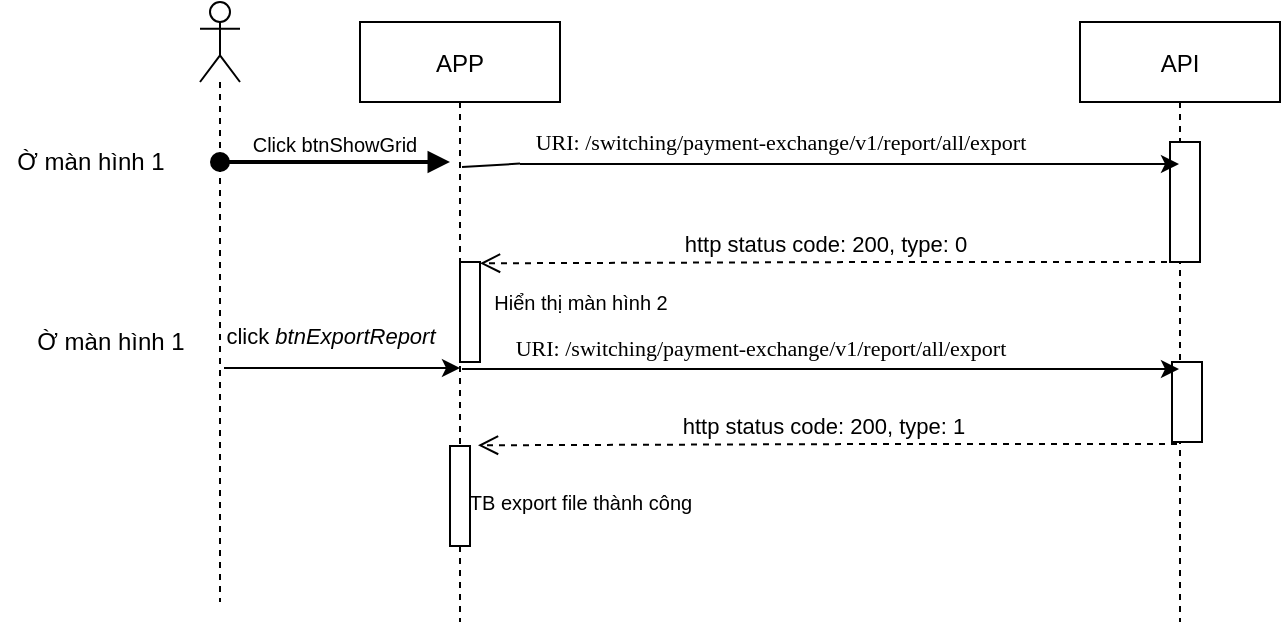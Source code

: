 <mxfile version="18.0.6" type="github" pages="3">
  <diagram id="kgpKYQtTHZ0yAKxKKP6v" name="báo cáo tổng hợp">
    <mxGraphModel dx="868" dy="450" grid="1" gridSize="10" guides="1" tooltips="1" connect="1" arrows="1" fold="1" page="1" pageScale="1" pageWidth="850" pageHeight="1100" math="0" shadow="0">
      <root>
        <mxCell id="0" />
        <mxCell id="1" parent="0" />
        <mxCell id="3nuBFxr9cyL0pnOWT2aG-1" value="APP" style="shape=umlLifeline;perimeter=lifelinePerimeter;container=1;collapsible=0;recursiveResize=0;rounded=0;shadow=0;strokeWidth=1;" parent="1" vertex="1">
          <mxGeometry x="290" y="90" width="100" height="300" as="geometry" />
        </mxCell>
        <mxCell id="3nuBFxr9cyL0pnOWT2aG-4" value="" style="points=[];perimeter=orthogonalPerimeter;rounded=0;shadow=0;strokeWidth=1;" parent="3nuBFxr9cyL0pnOWT2aG-1" vertex="1">
          <mxGeometry x="50" y="120" width="10" height="50" as="geometry" />
        </mxCell>
        <mxCell id="o7EJX53soIwEPVJFv9a2-25" value="" style="points=[];perimeter=orthogonalPerimeter;rounded=0;shadow=0;strokeWidth=1;" vertex="1" parent="3nuBFxr9cyL0pnOWT2aG-1">
          <mxGeometry x="45" y="212" width="10" height="50" as="geometry" />
        </mxCell>
        <mxCell id="3nuBFxr9cyL0pnOWT2aG-5" value="API" style="shape=umlLifeline;perimeter=lifelinePerimeter;container=1;collapsible=0;recursiveResize=0;rounded=0;shadow=0;strokeWidth=1;" parent="1" vertex="1">
          <mxGeometry x="650" y="90" width="100" height="300" as="geometry" />
        </mxCell>
        <mxCell id="3nuBFxr9cyL0pnOWT2aG-6" value="" style="points=[];perimeter=orthogonalPerimeter;rounded=0;shadow=0;strokeWidth=1;" parent="3nuBFxr9cyL0pnOWT2aG-5" vertex="1">
          <mxGeometry x="45" y="60" width="15" height="60" as="geometry" />
        </mxCell>
        <mxCell id="o7EJX53soIwEPVJFv9a2-16" value="" style="points=[];perimeter=orthogonalPerimeter;rounded=0;shadow=0;strokeWidth=1;" vertex="1" parent="3nuBFxr9cyL0pnOWT2aG-5">
          <mxGeometry x="46" y="170" width="15" height="40" as="geometry" />
        </mxCell>
        <mxCell id="o7EJX53soIwEPVJFv9a2-2" value="" style="shape=umlLifeline;participant=umlActor;perimeter=lifelinePerimeter;whiteSpace=wrap;html=1;container=1;collapsible=0;recursiveResize=0;verticalAlign=top;spacingTop=36;outlineConnect=0;" vertex="1" parent="1">
          <mxGeometry x="210" y="80" width="20" height="300" as="geometry" />
        </mxCell>
        <mxCell id="3nuBFxr9cyL0pnOWT2aG-3" value="Click btnShowGrid" style="verticalAlign=bottom;startArrow=oval;endArrow=block;startSize=8;shadow=0;strokeWidth=2;fontSize=10;" parent="1" edge="1" source="o7EJX53soIwEPVJFv9a2-2">
          <mxGeometry relative="1" as="geometry">
            <mxPoint x="275" y="160" as="sourcePoint" />
            <mxPoint x="335" y="160" as="targetPoint" />
            <Array as="points">
              <mxPoint x="280" y="160" />
            </Array>
          </mxGeometry>
        </mxCell>
        <mxCell id="o7EJX53soIwEPVJFv9a2-4" value="Ờ màn hình 1" style="text;html=1;align=center;verticalAlign=middle;resizable=0;points=[];autosize=1;strokeColor=none;fillColor=none;" vertex="1" parent="1">
          <mxGeometry x="110" y="150" width="90" height="20" as="geometry" />
        </mxCell>
        <mxCell id="3nuBFxr9cyL0pnOWT2aG-10" value="http status code: 200, type: 0 " style="verticalAlign=bottom;endArrow=open;dashed=1;endSize=8;shadow=0;strokeWidth=1;entryX=1;entryY=0.013;entryDx=0;entryDy=0;entryPerimeter=0;" parent="1" source="3nuBFxr9cyL0pnOWT2aG-5" target="3nuBFxr9cyL0pnOWT2aG-4" edge="1">
          <mxGeometry relative="1" as="geometry">
            <mxPoint x="410" y="267" as="targetPoint" />
            <Array as="points">
              <mxPoint x="550" y="210" />
            </Array>
          </mxGeometry>
        </mxCell>
        <mxCell id="o7EJX53soIwEPVJFv9a2-7" value="&lt;font style=&quot;font-size: 10px;&quot;&gt;Hiển thị màn hình 2&lt;/font&gt;" style="text;html=1;align=center;verticalAlign=middle;resizable=0;points=[];autosize=1;strokeColor=none;fillColor=none;" vertex="1" parent="1">
          <mxGeometry x="350" y="220" width="100" height="20" as="geometry" />
        </mxCell>
        <mxCell id="o7EJX53soIwEPVJFv9a2-10" value="&lt;font style=&quot;font-size: 11px;&quot;&gt;click&amp;nbsp;&lt;i&gt;&lt;span style=&quot;line-height: 115%; font-family: Arial, sans-serif;&quot;&gt;btnExportReport&lt;/span&gt;&lt;/i&gt;&lt;/font&gt;" style="text;html=1;align=center;verticalAlign=middle;resizable=0;points=[];autosize=1;strokeColor=none;fillColor=none;fontSize=10;" vertex="1" parent="1">
          <mxGeometry x="215" y="237" width="120" height="20" as="geometry" />
        </mxCell>
        <mxCell id="o7EJX53soIwEPVJFv9a2-14" value="" style="endArrow=classic;html=1;rounded=0;fontSize=10;exitX=0;exitY=1.05;exitDx=0;exitDy=0;exitPerimeter=0;" edge="1" parent="1">
          <mxGeometry width="50" height="50" relative="1" as="geometry">
            <mxPoint x="222" y="263" as="sourcePoint" />
            <mxPoint x="340" y="263" as="targetPoint" />
          </mxGeometry>
        </mxCell>
        <mxCell id="o7EJX53soIwEPVJFv9a2-17" value="Ờ màn hình 1" style="text;html=1;align=center;verticalAlign=middle;resizable=0;points=[];autosize=1;strokeColor=none;fillColor=none;" vertex="1" parent="1">
          <mxGeometry x="120" y="240" width="90" height="20" as="geometry" />
        </mxCell>
        <mxCell id="o7EJX53soIwEPVJFv9a2-18" value="" style="endArrow=classic;html=1;rounded=0;fontSize=10;exitX=0;exitY=1.05;exitDx=0;exitDy=0;exitPerimeter=0;startArrow=none;" edge="1" parent="1" source="o7EJX53soIwEPVJFv9a2-21" target="3nuBFxr9cyL0pnOWT2aG-5">
          <mxGeometry width="50" height="50" relative="1" as="geometry">
            <mxPoint x="341" y="159.5" as="sourcePoint" />
            <mxPoint x="459" y="159.5" as="targetPoint" />
          </mxGeometry>
        </mxCell>
        <mxCell id="o7EJX53soIwEPVJFv9a2-19" value="" style="endArrow=classic;html=1;rounded=0;fontSize=10;exitX=0;exitY=1.05;exitDx=0;exitDy=0;exitPerimeter=0;" edge="1" parent="1">
          <mxGeometry width="50" height="50" relative="1" as="geometry">
            <mxPoint x="341" y="263.5" as="sourcePoint" />
            <mxPoint x="699.5" y="263.5" as="targetPoint" />
          </mxGeometry>
        </mxCell>
        <mxCell id="o7EJX53soIwEPVJFv9a2-20" value="&lt;span style=&quot;font-family: &amp;quot;Times New Roman&amp;quot;, serif;&quot;&gt;&lt;font style=&quot;font-size: 11px;&quot;&gt;URI: /switching/payment-exchange/v1/report/all/export&lt;/font&gt;&lt;/span&gt;" style="text;html=1;align=center;verticalAlign=middle;resizable=0;points=[];autosize=1;strokeColor=none;fillColor=none;fontSize=10;" vertex="1" parent="1">
          <mxGeometry x="360" y="243" width="260" height="20" as="geometry" />
        </mxCell>
        <mxCell id="o7EJX53soIwEPVJFv9a2-21" value="&lt;span style=&quot;font-family: &amp;quot;Times New Roman&amp;quot;, serif;&quot;&gt;&lt;font style=&quot;font-size: 11px;&quot;&gt;URI: /switching/payment-exchange/v1/report/all/export&lt;/font&gt;&lt;/span&gt;" style="text;html=1;align=center;verticalAlign=middle;resizable=0;points=[];autosize=1;strokeColor=none;fillColor=none;fontSize=10;" vertex="1" parent="1">
          <mxGeometry x="370" y="140" width="260" height="20" as="geometry" />
        </mxCell>
        <mxCell id="o7EJX53soIwEPVJFv9a2-22" value="" style="endArrow=none;html=1;rounded=0;fontSize=10;exitX=0;exitY=1.05;exitDx=0;exitDy=0;exitPerimeter=0;" edge="1" parent="1">
          <mxGeometry width="50" height="50" relative="1" as="geometry">
            <mxPoint x="341" y="162.5" as="sourcePoint" />
            <mxPoint x="370" y="160.767" as="targetPoint" />
          </mxGeometry>
        </mxCell>
        <mxCell id="o7EJX53soIwEPVJFv9a2-23" value="http status code: 200, type: 1 " style="verticalAlign=bottom;endArrow=open;dashed=1;endSize=8;shadow=0;strokeWidth=1;entryX=1;entryY=0.013;entryDx=0;entryDy=0;entryPerimeter=0;" edge="1" parent="1">
          <mxGeometry relative="1" as="geometry">
            <mxPoint x="349" y="301.65" as="targetPoint" />
            <mxPoint x="698.5" y="301" as="sourcePoint" />
            <Array as="points">
              <mxPoint x="549" y="301" />
            </Array>
          </mxGeometry>
        </mxCell>
        <mxCell id="o7EJX53soIwEPVJFv9a2-26" value="&lt;span style=&quot;font-size: 10px;&quot;&gt;TB export file thành công&lt;/span&gt;" style="text;html=1;align=center;verticalAlign=middle;resizable=0;points=[];autosize=1;strokeColor=none;fillColor=none;" vertex="1" parent="1">
          <mxGeometry x="335" y="320" width="130" height="20" as="geometry" />
        </mxCell>
      </root>
    </mxGraphModel>
  </diagram>
  <diagram name="Copy of Page-1" id="rThtkuItFWvPmFTYsArK">
    <mxGraphModel dx="1021" dy="529" grid="1" gridSize="10" guides="1" tooltips="1" connect="1" arrows="1" fold="1" page="1" pageScale="1" pageWidth="850" pageHeight="1100" math="0" shadow="0">
      <root>
        <mxCell id="5rWed0gyWzJTtdcCPDwX-0" />
        <mxCell id="5rWed0gyWzJTtdcCPDwX-1" parent="5rWed0gyWzJTtdcCPDwX-0" />
        <mxCell id="5rWed0gyWzJTtdcCPDwX-2" value="APP" style="shape=umlLifeline;perimeter=lifelinePerimeter;container=1;collapsible=0;recursiveResize=0;rounded=0;shadow=0;strokeWidth=1;" vertex="1" parent="5rWed0gyWzJTtdcCPDwX-1">
          <mxGeometry x="290" y="91" width="100" height="549" as="geometry" />
        </mxCell>
        <mxCell id="5rWed0gyWzJTtdcCPDwX-3" value="" style="points=[];perimeter=orthogonalPerimeter;rounded=0;shadow=0;strokeWidth=1;" vertex="1" parent="5rWed0gyWzJTtdcCPDwX-2">
          <mxGeometry x="48" y="120" width="10" height="50" as="geometry" />
        </mxCell>
        <mxCell id="5rWed0gyWzJTtdcCPDwX-4" value="" style="points=[];perimeter=orthogonalPerimeter;rounded=0;shadow=0;strokeWidth=1;" vertex="1" parent="5rWed0gyWzJTtdcCPDwX-2">
          <mxGeometry x="45" y="318" width="10" height="58" as="geometry" />
        </mxCell>
        <mxCell id="-F1qOcbA_rAxNwIiu7Zt-2" value="" style="endArrow=classic;html=1;rounded=0;fontSize=10;exitX=0;exitY=1.05;exitDx=0;exitDy=0;exitPerimeter=0;" edge="1" parent="5rWed0gyWzJTtdcCPDwX-2">
          <mxGeometry width="50" height="50" relative="1" as="geometry">
            <mxPoint x="-63" y="376" as="sourcePoint" />
            <mxPoint x="55" y="376" as="targetPoint" />
          </mxGeometry>
        </mxCell>
        <mxCell id="-F1qOcbA_rAxNwIiu7Zt-9" value="" style="points=[];perimeter=orthogonalPerimeter;rounded=0;shadow=0;strokeWidth=1;" vertex="1" parent="5rWed0gyWzJTtdcCPDwX-2">
          <mxGeometry x="44" y="309" width="10" height="58" as="geometry" />
        </mxCell>
        <mxCell id="v8axJvBSqT4paFfsL6xl-2" value="" style="endArrow=classic;html=1;rounded=0;fontSize=10;exitX=0;exitY=1.05;exitDx=0;exitDy=0;exitPerimeter=0;" edge="1" parent="5rWed0gyWzJTtdcCPDwX-2">
          <mxGeometry width="50" height="50" relative="1" as="geometry">
            <mxPoint x="-70" y="170" as="sourcePoint" />
            <mxPoint x="48" y="170" as="targetPoint" />
          </mxGeometry>
        </mxCell>
        <mxCell id="0VlKXRmj58iiPKbOyhR_-0" value="" style="points=[];perimeter=orthogonalPerimeter;rounded=0;shadow=0;strokeWidth=1;" vertex="1" parent="5rWed0gyWzJTtdcCPDwX-2">
          <mxGeometry x="47" y="222" width="10" height="58" as="geometry" />
        </mxCell>
        <mxCell id="0VlKXRmj58iiPKbOyhR_-1" value="" style="points=[];perimeter=orthogonalPerimeter;rounded=0;shadow=0;strokeWidth=1;" vertex="1" parent="5rWed0gyWzJTtdcCPDwX-2">
          <mxGeometry x="46" y="407" width="10" height="58" as="geometry" />
        </mxCell>
        <mxCell id="5rWed0gyWzJTtdcCPDwX-5" value="API" style="shape=umlLifeline;perimeter=lifelinePerimeter;container=1;collapsible=0;recursiveResize=0;rounded=0;shadow=0;strokeWidth=1;" vertex="1" parent="5rWed0gyWzJTtdcCPDwX-1">
          <mxGeometry x="650" y="90" width="100" height="540" as="geometry" />
        </mxCell>
        <mxCell id="5rWed0gyWzJTtdcCPDwX-6" value="" style="points=[];perimeter=orthogonalPerimeter;rounded=0;shadow=0;strokeWidth=1;" vertex="1" parent="5rWed0gyWzJTtdcCPDwX-5">
          <mxGeometry x="45" y="60" width="15" height="60" as="geometry" />
        </mxCell>
        <mxCell id="5rWed0gyWzJTtdcCPDwX-7" value="" style="points=[];perimeter=orthogonalPerimeter;rounded=0;shadow=0;strokeWidth=1;" vertex="1" parent="5rWed0gyWzJTtdcCPDwX-5">
          <mxGeometry x="46" y="276" width="15" height="40" as="geometry" />
        </mxCell>
        <mxCell id="-F1qOcbA_rAxNwIiu7Zt-7" value="" style="points=[];perimeter=orthogonalPerimeter;rounded=0;shadow=0;strokeWidth=1;" vertex="1" parent="5rWed0gyWzJTtdcCPDwX-5">
          <mxGeometry x="45" y="376" width="15" height="40" as="geometry" />
        </mxCell>
        <mxCell id="v8axJvBSqT4paFfsL6xl-4" value="" style="points=[];perimeter=orthogonalPerimeter;rounded=0;shadow=0;strokeWidth=1;" vertex="1" parent="5rWed0gyWzJTtdcCPDwX-5">
          <mxGeometry x="45" y="158" width="15" height="60" as="geometry" />
        </mxCell>
        <mxCell id="5rWed0gyWzJTtdcCPDwX-8" value="" style="shape=umlLifeline;participant=umlActor;perimeter=lifelinePerimeter;whiteSpace=wrap;html=1;container=1;collapsible=0;recursiveResize=0;verticalAlign=top;spacingTop=36;outlineConnect=0;" vertex="1" parent="5rWed0gyWzJTtdcCPDwX-1">
          <mxGeometry x="210" y="80" width="20" height="550" as="geometry" />
        </mxCell>
        <mxCell id="5rWed0gyWzJTtdcCPDwX-9" value="Click btnUploadFile" style="verticalAlign=bottom;startArrow=oval;endArrow=block;startSize=8;shadow=0;strokeWidth=1;" edge="1" parent="5rWed0gyWzJTtdcCPDwX-1" source="5rWed0gyWzJTtdcCPDwX-8">
          <mxGeometry relative="1" as="geometry">
            <mxPoint x="275" y="160" as="sourcePoint" />
            <mxPoint x="335" y="160" as="targetPoint" />
            <Array as="points">
              <mxPoint x="280" y="160" />
            </Array>
          </mxGeometry>
        </mxCell>
        <mxCell id="5rWed0gyWzJTtdcCPDwX-10" value="Ờ màn hình 1" style="text;html=1;align=center;verticalAlign=middle;resizable=0;points=[];autosize=1;strokeColor=none;fillColor=none;" vertex="1" parent="5rWed0gyWzJTtdcCPDwX-1">
          <mxGeometry x="110" y="150" width="90" height="20" as="geometry" />
        </mxCell>
        <mxCell id="5rWed0gyWzJTtdcCPDwX-11" value="http status code: 200 " style="verticalAlign=bottom;endArrow=open;dashed=1;endSize=8;shadow=0;strokeWidth=1;entryX=1;entryY=0.013;entryDx=0;entryDy=0;entryPerimeter=0;" edge="1" parent="5rWed0gyWzJTtdcCPDwX-1" source="5rWed0gyWzJTtdcCPDwX-5" target="5rWed0gyWzJTtdcCPDwX-3">
          <mxGeometry relative="1" as="geometry">
            <mxPoint x="410" y="267" as="targetPoint" />
            <Array as="points">
              <mxPoint x="550" y="210" />
            </Array>
          </mxGeometry>
        </mxCell>
        <mxCell id="5rWed0gyWzJTtdcCPDwX-12" value="&lt;font style=&quot;font-size: 10px;&quot;&gt;TB KQ upload thành công&lt;/font&gt;" style="text;html=1;align=center;verticalAlign=middle;resizable=0;points=[];autosize=1;strokeColor=none;fillColor=none;" vertex="1" parent="5rWed0gyWzJTtdcCPDwX-1">
          <mxGeometry x="346" y="230" width="130" height="20" as="geometry" />
        </mxCell>
        <mxCell id="5rWed0gyWzJTtdcCPDwX-13" value="click btnExportFile" style="text;html=1;align=center;verticalAlign=middle;resizable=0;points=[];autosize=1;strokeColor=none;fillColor=none;fontSize=10;" vertex="1" parent="5rWed0gyWzJTtdcCPDwX-1">
          <mxGeometry x="222" y="339" width="100" height="20" as="geometry" />
        </mxCell>
        <mxCell id="5rWed0gyWzJTtdcCPDwX-14" value="" style="endArrow=classic;html=1;rounded=0;fontSize=10;exitX=0;exitY=1.05;exitDx=0;exitDy=0;exitPerimeter=0;" edge="1" parent="5rWed0gyWzJTtdcCPDwX-1">
          <mxGeometry width="50" height="50" relative="1" as="geometry">
            <mxPoint x="222" y="369" as="sourcePoint" />
            <mxPoint x="340" y="369" as="targetPoint" />
          </mxGeometry>
        </mxCell>
        <mxCell id="5rWed0gyWzJTtdcCPDwX-15" value="Ờ màn hình 1" style="text;html=1;align=center;verticalAlign=middle;resizable=0;points=[];autosize=1;strokeColor=none;fillColor=none;" vertex="1" parent="5rWed0gyWzJTtdcCPDwX-1">
          <mxGeometry x="120" y="346" width="90" height="20" as="geometry" />
        </mxCell>
        <mxCell id="5rWed0gyWzJTtdcCPDwX-16" value="" style="endArrow=classic;html=1;rounded=0;fontSize=10;exitX=0;exitY=1.05;exitDx=0;exitDy=0;exitPerimeter=0;startArrow=none;" edge="1" parent="5rWed0gyWzJTtdcCPDwX-1" source="5rWed0gyWzJTtdcCPDwX-19" target="5rWed0gyWzJTtdcCPDwX-5">
          <mxGeometry width="50" height="50" relative="1" as="geometry">
            <mxPoint x="341" y="159.5" as="sourcePoint" />
            <mxPoint x="459" y="159.5" as="targetPoint" />
          </mxGeometry>
        </mxCell>
        <mxCell id="5rWed0gyWzJTtdcCPDwX-17" value="" style="endArrow=classic;html=1;rounded=0;fontSize=10;exitX=0;exitY=1.05;exitDx=0;exitDy=0;exitPerimeter=0;" edge="1" parent="5rWed0gyWzJTtdcCPDwX-1">
          <mxGeometry width="50" height="50" relative="1" as="geometry">
            <mxPoint x="341" y="369.5" as="sourcePoint" />
            <mxPoint x="699.5" y="369.5" as="targetPoint" />
          </mxGeometry>
        </mxCell>
        <mxCell id="5rWed0gyWzJTtdcCPDwX-18" value="&lt;font style=&quot;font-size: 12px;&quot;&gt;&lt;span style=&quot;font-family: &amp;quot;Times New Roman&amp;quot;, serif;&quot;&gt;&lt;font style=&quot;font-size: 12px;&quot;&gt;URI:&amp;nbsp;&lt;/font&gt;&lt;/span&gt;&lt;span style=&quot;font-family: &amp;quot;Times New Roman&amp;quot;, serif;&quot;&gt;/switching/payment-exchange/v1/report/export&lt;/span&gt;&lt;/font&gt;" style="text;html=1;align=center;verticalAlign=middle;resizable=0;points=[];autosize=1;strokeColor=none;fillColor=none;fontSize=10;" vertex="1" parent="5rWed0gyWzJTtdcCPDwX-1">
          <mxGeometry x="362" y="349" width="270" height="20" as="geometry" />
        </mxCell>
        <mxCell id="5rWed0gyWzJTtdcCPDwX-19" value="&lt;font style=&quot;font-size: 12px;&quot;&gt;&lt;span style=&quot;font-family: &amp;quot;Times New Roman&amp;quot;, serif;&quot;&gt;&lt;font style=&quot;font-size: 12px;&quot;&gt;URI:&amp;nbsp;&lt;/font&gt;&lt;/span&gt;&lt;span style=&quot;font-family: &amp;quot;Times New Roman&amp;quot;, serif;&quot;&gt;/switching/payment-exchange/v1/report/upload&lt;/span&gt;&lt;/font&gt;" style="text;html=1;align=center;verticalAlign=middle;resizable=0;points=[];autosize=1;strokeColor=none;fillColor=none;fontSize=10;" vertex="1" parent="5rWed0gyWzJTtdcCPDwX-1">
          <mxGeometry x="369" y="140" width="270" height="20" as="geometry" />
        </mxCell>
        <mxCell id="5rWed0gyWzJTtdcCPDwX-20" value="" style="endArrow=none;html=1;rounded=0;fontSize=10;exitX=0;exitY=1.05;exitDx=0;exitDy=0;exitPerimeter=0;" edge="1" parent="5rWed0gyWzJTtdcCPDwX-1">
          <mxGeometry width="50" height="50" relative="1" as="geometry">
            <mxPoint x="341" y="162.5" as="sourcePoint" />
            <mxPoint x="370" y="160.767" as="targetPoint" />
          </mxGeometry>
        </mxCell>
        <mxCell id="5rWed0gyWzJTtdcCPDwX-21" value="http status code: 200, type:0" style="verticalAlign=bottom;endArrow=open;dashed=1;endSize=8;shadow=0;strokeWidth=1;entryX=0.5;entryY=0.536;entryDx=0;entryDy=0;entryPerimeter=0;" edge="1" parent="5rWed0gyWzJTtdcCPDwX-1">
          <mxGeometry relative="1" as="geometry">
            <mxPoint x="340" y="406.04" as="targetPoint" />
            <mxPoint x="698.5" y="407" as="sourcePoint" />
            <Array as="points">
              <mxPoint x="549" y="407" />
            </Array>
          </mxGeometry>
        </mxCell>
        <mxCell id="5rWed0gyWzJTtdcCPDwX-22" value="&lt;span style=&quot;font-size: 10px;&quot;&gt;Hiển thị thông báo export thành công&lt;/span&gt;" style="text;html=1;align=center;verticalAlign=middle;resizable=0;points=[];autosize=1;strokeColor=none;fillColor=none;" vertex="1" parent="5rWed0gyWzJTtdcCPDwX-1">
          <mxGeometry x="346" y="422" width="180" height="20" as="geometry" />
        </mxCell>
        <mxCell id="-F1qOcbA_rAxNwIiu7Zt-0" value="doCheckData" style="text;html=1;align=center;verticalAlign=middle;resizable=0;points=[];autosize=1;strokeColor=none;fillColor=none;fontSize=12;fontColor=#000000;" vertex="1" parent="5rWed0gyWzJTtdcCPDwX-1">
          <mxGeometry x="710" y="160" width="90" height="20" as="geometry" />
        </mxCell>
        <mxCell id="-F1qOcbA_rAxNwIiu7Zt-1" value="Ờ màn hình 1" style="text;html=1;align=center;verticalAlign=middle;resizable=0;points=[];autosize=1;strokeColor=none;fillColor=none;" vertex="1" parent="5rWed0gyWzJTtdcCPDwX-1">
          <mxGeometry x="120" y="486" width="90" height="20" as="geometry" />
        </mxCell>
        <mxCell id="-F1qOcbA_rAxNwIiu7Zt-4" value="&lt;font style=&quot;font-size: 12px;&quot;&gt;&lt;font style=&quot;font-size: 12px;&quot;&gt;&lt;span style=&quot;font-family: &amp;quot;Times New Roman&amp;quot;, serif;&quot;&gt;&lt;font style=&quot;font-size: 12px;&quot;&gt;URI:&amp;nbsp;&lt;/font&gt;&lt;/span&gt;&lt;/font&gt;&lt;span style=&quot;font-family: &amp;quot;Times New Roman&amp;quot;, serif;&quot;&gt;/switching/payment-exchange/v1/report/update&lt;/span&gt;&lt;/font&gt;" style="text;html=1;align=center;verticalAlign=middle;resizable=0;points=[];autosize=1;strokeColor=none;fillColor=none;fontSize=10;" vertex="1" parent="5rWed0gyWzJTtdcCPDwX-1">
          <mxGeometry x="354" y="449" width="270" height="20" as="geometry" />
        </mxCell>
        <mxCell id="-F1qOcbA_rAxNwIiu7Zt-5" value="" style="endArrow=classic;html=1;rounded=0;fontSize=10;exitX=0;exitY=1.05;exitDx=0;exitDy=0;exitPerimeter=0;" edge="1" parent="5rWed0gyWzJTtdcCPDwX-1">
          <mxGeometry width="50" height="50" relative="1" as="geometry">
            <mxPoint x="340" y="469" as="sourcePoint" />
            <mxPoint x="698.5" y="469" as="targetPoint" />
          </mxGeometry>
        </mxCell>
        <mxCell id="-F1qOcbA_rAxNwIiu7Zt-6" value="doRequestData" style="text;html=1;align=center;verticalAlign=middle;resizable=0;points=[];autosize=1;strokeColor=none;fillColor=none;fontSize=12;fontColor=#000000;" vertex="1" parent="5rWed0gyWzJTtdcCPDwX-1">
          <mxGeometry x="705" y="363" width="100" height="20" as="geometry" />
        </mxCell>
        <mxCell id="-F1qOcbA_rAxNwIiu7Zt-8" value="http status code: 200, HTCM: HTCM00000 " style="verticalAlign=bottom;endArrow=open;dashed=1;endSize=8;shadow=0;strokeWidth=1;entryX=0.49;entryY=0.792;entryDx=0;entryDy=0;entryPerimeter=0;" edge="1" parent="5rWed0gyWzJTtdcCPDwX-1">
          <mxGeometry relative="1" as="geometry">
            <mxPoint x="339" y="505.88" as="targetPoint" />
            <mxPoint x="699.5" y="506" as="sourcePoint" />
            <Array as="points">
              <mxPoint x="550" y="506" />
            </Array>
          </mxGeometry>
        </mxCell>
        <mxCell id="-F1qOcbA_rAxNwIiu7Zt-10" value="&lt;span style=&quot;color: rgb(0, 0, 0); font-family: Helvetica; font-size: 10px; font-style: normal; font-variant-ligatures: normal; font-variant-caps: normal; font-weight: 400; letter-spacing: normal; orphans: 2; text-align: center; text-indent: 0px; text-transform: none; widows: 2; word-spacing: 0px; -webkit-text-stroke-width: 0px; background-color: rgb(248, 249, 250); text-decoration-thickness: initial; text-decoration-style: initial; text-decoration-color: initial; float: none; display: inline !important;&quot;&gt;TB cập nhật thành công&lt;/span&gt;" style="text;whiteSpace=wrap;html=1;fontSize=12;fontColor=#000000;" vertex="1" parent="5rWed0gyWzJTtdcCPDwX-1">
          <mxGeometry x="350" y="526" width="190" height="30" as="geometry" />
        </mxCell>
        <mxCell id="v8axJvBSqT4paFfsL6xl-1" value="click btnShowDetail" style="text;html=1;align=center;verticalAlign=middle;resizable=0;points=[];autosize=1;strokeColor=none;fillColor=none;fontSize=10;" vertex="1" parent="5rWed0gyWzJTtdcCPDwX-1">
          <mxGeometry x="230" y="240" width="100" height="20" as="geometry" />
        </mxCell>
        <mxCell id="v8axJvBSqT4paFfsL6xl-3" value="" style="endArrow=classic;html=1;rounded=0;fontSize=10;exitX=1.1;exitY=0.96;exitDx=0;exitDy=0;exitPerimeter=0;startArrow=none;" edge="1" parent="5rWed0gyWzJTtdcCPDwX-1">
          <mxGeometry width="50" height="50" relative="1" as="geometry">
            <mxPoint x="349" y="261" as="sourcePoint" />
            <mxPoint x="690" y="261" as="targetPoint" />
            <Array as="points" />
          </mxGeometry>
        </mxCell>
        <mxCell id="v8axJvBSqT4paFfsL6xl-5" value="&lt;font style=&quot;font-size: 12px;&quot;&gt;&lt;font style=&quot;font-size: 12px;&quot;&gt;&lt;span style=&quot;font-family: &amp;quot;Times New Roman&amp;quot;, serif;&quot;&gt;&lt;font style=&quot;font-size: 12px;&quot;&gt;URI:&lt;/font&gt;&lt;/span&gt;&lt;/font&gt;&lt;span style=&quot;font-family: &amp;quot;Times New Roman&amp;quot;, serif;&quot;&gt;/switching/payment-exchange/v1/report/export&lt;/span&gt;&lt;/font&gt;" style="text;html=1;align=center;verticalAlign=middle;resizable=0;points=[];autosize=1;strokeColor=none;fillColor=none;fontSize=10;" vertex="1" parent="5rWed0gyWzJTtdcCPDwX-1">
          <mxGeometry x="374" y="245" width="260" height="20" as="geometry" />
        </mxCell>
        <mxCell id="v8axJvBSqT4paFfsL6xl-6" value="http status code: 200, type: 1 " style="verticalAlign=bottom;endArrow=open;dashed=1;endSize=8;shadow=0;strokeWidth=1;entryX=1;entryY=0.013;entryDx=0;entryDy=0;entryPerimeter=0;" edge="1" parent="5rWed0gyWzJTtdcCPDwX-1">
          <mxGeometry relative="1" as="geometry">
            <mxPoint x="340" y="306.65" as="targetPoint" />
            <mxPoint x="691.5" y="305" as="sourcePoint" />
            <Array as="points">
              <mxPoint x="542" y="305" />
            </Array>
          </mxGeometry>
        </mxCell>
        <mxCell id="v8axJvBSqT4paFfsL6xl-7" value="&lt;span style=&quot;font-size: 10px;&quot;&gt;Hiển thị màn hình 2&lt;/span&gt;" style="text;html=1;align=center;verticalAlign=middle;resizable=0;points=[];autosize=1;strokeColor=none;fillColor=none;" vertex="1" parent="5rWed0gyWzJTtdcCPDwX-1">
          <mxGeometry x="346" y="319" width="100" height="20" as="geometry" />
        </mxCell>
        <mxCell id="gNmXLG0FNEE6V6Abcg69-0" value="click btnUpdateStatus" style="text;html=1;align=center;verticalAlign=middle;resizable=0;points=[];autosize=1;strokeColor=none;fillColor=none;fontSize=10;" vertex="1" parent="5rWed0gyWzJTtdcCPDwX-1">
          <mxGeometry x="217" y="442" width="110" height="20" as="geometry" />
        </mxCell>
        <mxCell id="gNmXLG0FNEE6V6Abcg69-1" value="doRequestData" style="text;html=1;align=center;verticalAlign=middle;resizable=0;points=[];autosize=1;strokeColor=none;fillColor=none;fontSize=12;fontColor=#000000;" vertex="1" parent="5rWed0gyWzJTtdcCPDwX-1">
          <mxGeometry x="710" y="260" width="100" height="20" as="geometry" />
        </mxCell>
        <mxCell id="gNmXLG0FNEE6V6Abcg69-2" value="doCheckStatus" style="text;html=1;align=center;verticalAlign=middle;resizable=0;points=[];autosize=1;strokeColor=none;fillColor=none;fontSize=12;fontColor=#000000;" vertex="1" parent="5rWed0gyWzJTtdcCPDwX-1">
          <mxGeometry x="705" y="469" width="100" height="20" as="geometry" />
        </mxCell>
      </root>
    </mxGraphModel>
  </diagram>
  <diagram name="công cụ hoàn tiền" id="67ynsD6MxtGLwxqYdTnF">
    <mxGraphModel dx="868" dy="450" grid="1" gridSize="10" guides="1" tooltips="1" connect="1" arrows="1" fold="1" page="1" pageScale="1" pageWidth="850" pageHeight="1100" math="0" shadow="0">
      <root>
        <mxCell id="Rp1lkKeMAFYRvJQN9EwM-0" />
        <mxCell id="Rp1lkKeMAFYRvJQN9EwM-1" parent="Rp1lkKeMAFYRvJQN9EwM-0" />
        <mxCell id="Rp1lkKeMAFYRvJQN9EwM-2" value="APP" style="shape=umlLifeline;perimeter=lifelinePerimeter;container=1;collapsible=0;recursiveResize=0;rounded=0;shadow=0;strokeWidth=1;" vertex="1" parent="Rp1lkKeMAFYRvJQN9EwM-1">
          <mxGeometry x="290" y="91" width="100" height="390" as="geometry" />
        </mxCell>
        <mxCell id="Rp1lkKeMAFYRvJQN9EwM-3" value="" style="points=[];perimeter=orthogonalPerimeter;rounded=0;shadow=0;strokeWidth=1;" vertex="1" parent="Rp1lkKeMAFYRvJQN9EwM-2">
          <mxGeometry x="48" y="120" width="10" height="50" as="geometry" />
        </mxCell>
        <mxCell id="Rp1lkKeMAFYRvJQN9EwM-4" value="" style="points=[];perimeter=orthogonalPerimeter;rounded=0;shadow=0;strokeWidth=1;" vertex="1" parent="Rp1lkKeMAFYRvJQN9EwM-2">
          <mxGeometry x="45" y="212" width="10" height="58" as="geometry" />
        </mxCell>
        <mxCell id="HT8OhGaOOCgOXackER6b-8" value="" style="endArrow=classic;html=1;rounded=0;fontSize=10;exitX=0;exitY=1.05;exitDx=0;exitDy=0;exitPerimeter=0;" edge="1" parent="Rp1lkKeMAFYRvJQN9EwM-2">
          <mxGeometry width="50" height="50" relative="1" as="geometry">
            <mxPoint x="-73" y="270" as="sourcePoint" />
            <mxPoint x="45" y="270" as="targetPoint" />
          </mxGeometry>
        </mxCell>
        <mxCell id="HT8OhGaOOCgOXackER6b-13" value="" style="points=[];perimeter=orthogonalPerimeter;rounded=0;shadow=0;strokeWidth=1;" vertex="1" parent="Rp1lkKeMAFYRvJQN9EwM-2">
          <mxGeometry x="700" y="769" width="10" height="58" as="geometry" />
        </mxCell>
        <mxCell id="HT8OhGaOOCgOXackER6b-16" value="" style="points=[];perimeter=orthogonalPerimeter;rounded=0;shadow=0;strokeWidth=1;" vertex="1" parent="Rp1lkKeMAFYRvJQN9EwM-2">
          <mxGeometry x="39" y="299" width="10" height="58" as="geometry" />
        </mxCell>
        <mxCell id="Rp1lkKeMAFYRvJQN9EwM-7" value="API" style="shape=umlLifeline;perimeter=lifelinePerimeter;container=1;collapsible=0;recursiveResize=0;rounded=0;shadow=0;strokeWidth=1;" vertex="1" parent="Rp1lkKeMAFYRvJQN9EwM-1">
          <mxGeometry x="650" y="90" width="100" height="390" as="geometry" />
        </mxCell>
        <mxCell id="Rp1lkKeMAFYRvJQN9EwM-8" value="" style="points=[];perimeter=orthogonalPerimeter;rounded=0;shadow=0;strokeWidth=1;" vertex="1" parent="Rp1lkKeMAFYRvJQN9EwM-7">
          <mxGeometry x="45" y="60" width="15" height="60" as="geometry" />
        </mxCell>
        <mxCell id="Rp1lkKeMAFYRvJQN9EwM-9" value="" style="points=[];perimeter=orthogonalPerimeter;rounded=0;shadow=0;strokeWidth=1;" vertex="1" parent="Rp1lkKeMAFYRvJQN9EwM-7">
          <mxGeometry x="46" y="170" width="15" height="40" as="geometry" />
        </mxCell>
        <mxCell id="HT8OhGaOOCgOXackER6b-10" value="" style="points=[];perimeter=orthogonalPerimeter;rounded=0;shadow=0;strokeWidth=1;" vertex="1" parent="Rp1lkKeMAFYRvJQN9EwM-7">
          <mxGeometry x="46" y="267" width="15" height="40" as="geometry" />
        </mxCell>
        <mxCell id="Rp1lkKeMAFYRvJQN9EwM-11" value="" style="shape=umlLifeline;participant=umlActor;perimeter=lifelinePerimeter;whiteSpace=wrap;html=1;container=1;collapsible=0;recursiveResize=0;verticalAlign=top;spacingTop=36;outlineConnect=0;" vertex="1" parent="Rp1lkKeMAFYRvJQN9EwM-1">
          <mxGeometry x="210" y="80" width="20" height="400" as="geometry" />
        </mxCell>
        <mxCell id="Rp1lkKeMAFYRvJQN9EwM-12" value="Click btnSearch" style="verticalAlign=bottom;startArrow=oval;endArrow=block;startSize=8;shadow=0;strokeWidth=1;" edge="1" parent="Rp1lkKeMAFYRvJQN9EwM-1" source="Rp1lkKeMAFYRvJQN9EwM-11">
          <mxGeometry relative="1" as="geometry">
            <mxPoint x="275" y="160" as="sourcePoint" />
            <mxPoint x="335" y="160" as="targetPoint" />
            <Array as="points">
              <mxPoint x="280" y="160" />
            </Array>
          </mxGeometry>
        </mxCell>
        <mxCell id="Rp1lkKeMAFYRvJQN9EwM-13" value="Ờ màn hình 1" style="text;html=1;align=center;verticalAlign=middle;resizable=0;points=[];autosize=1;strokeColor=none;fillColor=none;" vertex="1" parent="Rp1lkKeMAFYRvJQN9EwM-1">
          <mxGeometry x="110" y="150" width="90" height="20" as="geometry" />
        </mxCell>
        <mxCell id="Rp1lkKeMAFYRvJQN9EwM-14" value="http status code: 200 " style="verticalAlign=bottom;endArrow=open;dashed=1;endSize=8;shadow=0;strokeWidth=1;entryX=1;entryY=0.013;entryDx=0;entryDy=0;entryPerimeter=0;" edge="1" parent="Rp1lkKeMAFYRvJQN9EwM-1" source="Rp1lkKeMAFYRvJQN9EwM-7" target="Rp1lkKeMAFYRvJQN9EwM-3">
          <mxGeometry relative="1" as="geometry">
            <mxPoint x="410" y="267" as="targetPoint" />
            <Array as="points">
              <mxPoint x="550" y="210" />
            </Array>
          </mxGeometry>
        </mxCell>
        <mxCell id="Rp1lkKeMAFYRvJQN9EwM-15" value="&lt;font style=&quot;font-size: 10px;&quot;&gt;Hiển thị màn hình 1, danh sách kết quả giao dịch&lt;/font&gt;" style="text;html=1;align=center;verticalAlign=middle;resizable=0;points=[];autosize=1;strokeColor=none;fillColor=none;" vertex="1" parent="Rp1lkKeMAFYRvJQN9EwM-1">
          <mxGeometry x="350" y="222" width="230" height="20" as="geometry" />
        </mxCell>
        <mxCell id="Rp1lkKeMAFYRvJQN9EwM-16" value="click btnCashBack" style="text;html=1;align=center;verticalAlign=middle;resizable=0;points=[];autosize=1;strokeColor=none;fillColor=none;fontSize=10;" vertex="1" parent="Rp1lkKeMAFYRvJQN9EwM-1">
          <mxGeometry x="222" y="229" width="100" height="20" as="geometry" />
        </mxCell>
        <mxCell id="Rp1lkKeMAFYRvJQN9EwM-17" value="" style="endArrow=classic;html=1;rounded=0;fontSize=10;exitX=0;exitY=1.05;exitDx=0;exitDy=0;exitPerimeter=0;" edge="1" parent="Rp1lkKeMAFYRvJQN9EwM-1">
          <mxGeometry width="50" height="50" relative="1" as="geometry">
            <mxPoint x="222" y="263" as="sourcePoint" />
            <mxPoint x="340" y="263" as="targetPoint" />
          </mxGeometry>
        </mxCell>
        <mxCell id="Rp1lkKeMAFYRvJQN9EwM-18" value="Ờ màn hình 1" style="text;html=1;align=center;verticalAlign=middle;resizable=0;points=[];autosize=1;strokeColor=none;fillColor=none;" vertex="1" parent="Rp1lkKeMAFYRvJQN9EwM-1">
          <mxGeometry x="120" y="240" width="90" height="20" as="geometry" />
        </mxCell>
        <mxCell id="Rp1lkKeMAFYRvJQN9EwM-19" value="" style="endArrow=classic;html=1;rounded=0;fontSize=10;exitX=0.49;exitY=0.182;exitDx=0;exitDy=0;exitPerimeter=0;startArrow=none;" edge="1" parent="Rp1lkKeMAFYRvJQN9EwM-1" source="Rp1lkKeMAFYRvJQN9EwM-2" target="Rp1lkKeMAFYRvJQN9EwM-7">
          <mxGeometry width="50" height="50" relative="1" as="geometry">
            <mxPoint x="341" y="159.5" as="sourcePoint" />
            <mxPoint x="459" y="159.5" as="targetPoint" />
          </mxGeometry>
        </mxCell>
        <mxCell id="Rp1lkKeMAFYRvJQN9EwM-20" value="" style="endArrow=classic;html=1;rounded=0;fontSize=10;exitX=0;exitY=1.05;exitDx=0;exitDy=0;exitPerimeter=0;" edge="1" parent="Rp1lkKeMAFYRvJQN9EwM-1">
          <mxGeometry width="50" height="50" relative="1" as="geometry">
            <mxPoint x="341" y="263.5" as="sourcePoint" />
            <mxPoint x="699.5" y="263.5" as="targetPoint" />
          </mxGeometry>
        </mxCell>
        <mxCell id="Rp1lkKeMAFYRvJQN9EwM-21" value="&lt;font style=&quot;font-size: 12px;&quot;&gt;&lt;span style=&quot;font-family: &amp;quot;Times New Roman&amp;quot;, serif;&quot;&gt;URI:&lt;/span&gt;&lt;/font&gt;/cashback" style="text;html=1;align=center;verticalAlign=middle;resizable=0;points=[];autosize=1;strokeColor=none;fillColor=none;fontSize=10;" vertex="1" parent="Rp1lkKeMAFYRvJQN9EwM-1">
          <mxGeometry x="457" y="244" width="80" height="20" as="geometry" />
        </mxCell>
        <mxCell id="Rp1lkKeMAFYRvJQN9EwM-22" value="&lt;font style=&quot;font-size: 12px;&quot;&gt;&lt;span style=&quot;font-family: &amp;quot;Times New Roman&amp;quot;, serif;&quot;&gt;URI:&amp;nbsp;&lt;/span&gt;&lt;/font&gt;/cashback/search" style="text;html=1;align=center;verticalAlign=middle;resizable=0;points=[];autosize=1;strokeColor=none;fillColor=none;fontSize=10;" vertex="1" parent="Rp1lkKeMAFYRvJQN9EwM-1">
          <mxGeometry x="441" y="140" width="120" height="20" as="geometry" />
        </mxCell>
        <mxCell id="Rp1lkKeMAFYRvJQN9EwM-23" value="" style="endArrow=none;html=1;rounded=0;fontSize=10;exitX=0;exitY=1.05;exitDx=0;exitDy=0;exitPerimeter=0;" edge="1" parent="Rp1lkKeMAFYRvJQN9EwM-1">
          <mxGeometry width="50" height="50" relative="1" as="geometry">
            <mxPoint x="341" y="162.5" as="sourcePoint" />
            <mxPoint x="370" y="160.767" as="targetPoint" />
          </mxGeometry>
        </mxCell>
        <mxCell id="Rp1lkKeMAFYRvJQN9EwM-25" value="&lt;span style=&quot;font-size: 10px;&quot;&gt;Hiển thị thông báo hoàn tiền theo status&lt;/span&gt;" style="text;html=1;align=center;verticalAlign=middle;resizable=0;points=[];autosize=1;strokeColor=none;fillColor=none;" vertex="1" parent="Rp1lkKeMAFYRvJQN9EwM-1">
          <mxGeometry x="343" y="320" width="190" height="20" as="geometry" />
        </mxCell>
        <mxCell id="Rp1lkKeMAFYRvJQN9EwM-26" value="doSeachData" style="text;html=1;align=center;verticalAlign=middle;resizable=0;points=[];autosize=1;strokeColor=none;fillColor=none;fontSize=12;fontColor=#000000;" vertex="1" parent="Rp1lkKeMAFYRvJQN9EwM-1">
          <mxGeometry x="710" y="160" width="90" height="20" as="geometry" />
        </mxCell>
        <mxCell id="Rp1lkKeMAFYRvJQN9EwM-27" value="Ờ màn hình 1" style="text;html=1;align=center;verticalAlign=middle;resizable=0;points=[];autosize=1;strokeColor=none;fillColor=none;" vertex="1" parent="Rp1lkKeMAFYRvJQN9EwM-1">
          <mxGeometry x="120" y="380" width="90" height="20" as="geometry" />
        </mxCell>
        <mxCell id="Rp1lkKeMAFYRvJQN9EwM-30" value="&lt;font style=&quot;font-size: 12px;&quot;&gt;&lt;font style=&quot;font-size: 12px;&quot;&gt;doProcessCashBac&lt;/font&gt;k&lt;br&gt;Transaction&lt;/font&gt;" style="text;html=1;align=center;verticalAlign=middle;resizable=0;points=[];autosize=1;strokeColor=none;fillColor=none;fontSize=12;fontColor=#000000;" vertex="1" parent="Rp1lkKeMAFYRvJQN9EwM-1">
          <mxGeometry x="705" y="260" width="130" height="30" as="geometry" />
        </mxCell>
        <mxCell id="HT8OhGaOOCgOXackER6b-4" value="http status code: 200, status: " style="verticalAlign=bottom;endArrow=open;dashed=1;endSize=8;shadow=0;strokeWidth=1;exitX=0.133;exitY=1.1;exitDx=0;exitDy=0;exitPerimeter=0;" edge="1" parent="Rp1lkKeMAFYRvJQN9EwM-1">
          <mxGeometry x="0.106" y="-10" relative="1" as="geometry">
            <mxPoint x="340" y="310" as="targetPoint" />
            <mxPoint x="697.995" y="309" as="sourcePoint" />
            <Array as="points" />
            <mxPoint as="offset" />
          </mxGeometry>
        </mxCell>
        <mxCell id="HT8OhGaOOCgOXackER6b-9" value="" style="endArrow=classic;html=1;rounded=0;fontSize=10;exitX=0;exitY=1.05;exitDx=0;exitDy=0;exitPerimeter=0;startArrow=none;" edge="1" parent="Rp1lkKeMAFYRvJQN9EwM-1" source="HT8OhGaOOCgOXackER6b-14">
          <mxGeometry width="50" height="50" relative="1" as="geometry">
            <mxPoint x="351.5" y="360" as="sourcePoint" />
            <mxPoint x="700" y="360" as="targetPoint" />
          </mxGeometry>
        </mxCell>
        <mxCell id="HT8OhGaOOCgOXackER6b-12" value="http status code: 200," style="verticalAlign=bottom;endArrow=open;dashed=1;endSize=8;shadow=0;strokeWidth=1;exitX=0.133;exitY=1.1;exitDx=0;exitDy=0;exitPerimeter=0;" edge="1" parent="Rp1lkKeMAFYRvJQN9EwM-1">
          <mxGeometry x="0.106" y="-10" relative="1" as="geometry">
            <mxPoint x="340" y="397.5" as="targetPoint" />
            <mxPoint x="697.995" y="396.5" as="sourcePoint" />
            <Array as="points" />
            <mxPoint as="offset" />
          </mxGeometry>
        </mxCell>
        <mxCell id="HT8OhGaOOCgOXackER6b-14" value="&lt;span style=&quot;font-size: 11px; background-color: rgb(255, 255, 255);&quot;&gt;dispatch&lt;/span&gt;" style="text;html=1;align=center;verticalAlign=middle;resizable=0;points=[];autosize=1;strokeColor=none;fillColor=none;fontSize=10;" vertex="1" parent="Rp1lkKeMAFYRvJQN9EwM-1">
          <mxGeometry x="463" y="340" width="60" height="20" as="geometry" />
        </mxCell>
        <mxCell id="HT8OhGaOOCgOXackER6b-15" value="" style="endArrow=none;html=1;rounded=0;fontSize=10;exitX=0;exitY=1.05;exitDx=0;exitDy=0;exitPerimeter=0;entryX=0.067;entryY=1;entryDx=0;entryDy=0;entryPerimeter=0;" edge="1" parent="Rp1lkKeMAFYRvJQN9EwM-1" target="HT8OhGaOOCgOXackER6b-14">
          <mxGeometry width="50" height="50" relative="1" as="geometry">
            <mxPoint x="351.5" y="360" as="sourcePoint" />
            <mxPoint x="700" y="360" as="targetPoint" />
          </mxGeometry>
        </mxCell>
        <mxCell id="HT8OhGaOOCgOXackER6b-17" value="&lt;span style=&quot;font-size: 10px;&quot;&gt;Hiển thị màn hình2&lt;/span&gt;" style="text;html=1;align=center;verticalAlign=middle;resizable=0;points=[];autosize=1;strokeColor=none;fillColor=none;" vertex="1" parent="Rp1lkKeMAFYRvJQN9EwM-1">
          <mxGeometry x="357" y="410" width="100" height="20" as="geometry" />
        </mxCell>
        <mxCell id="HT8OhGaOOCgOXackER6b-18" value="click tlShowDetail" style="text;html=1;align=center;verticalAlign=middle;resizable=0;points=[];autosize=1;strokeColor=none;fillColor=none;fontSize=10;" vertex="1" parent="Rp1lkKeMAFYRvJQN9EwM-1">
          <mxGeometry x="227" y="340" width="90" height="20" as="geometry" />
        </mxCell>
      </root>
    </mxGraphModel>
  </diagram>
</mxfile>
